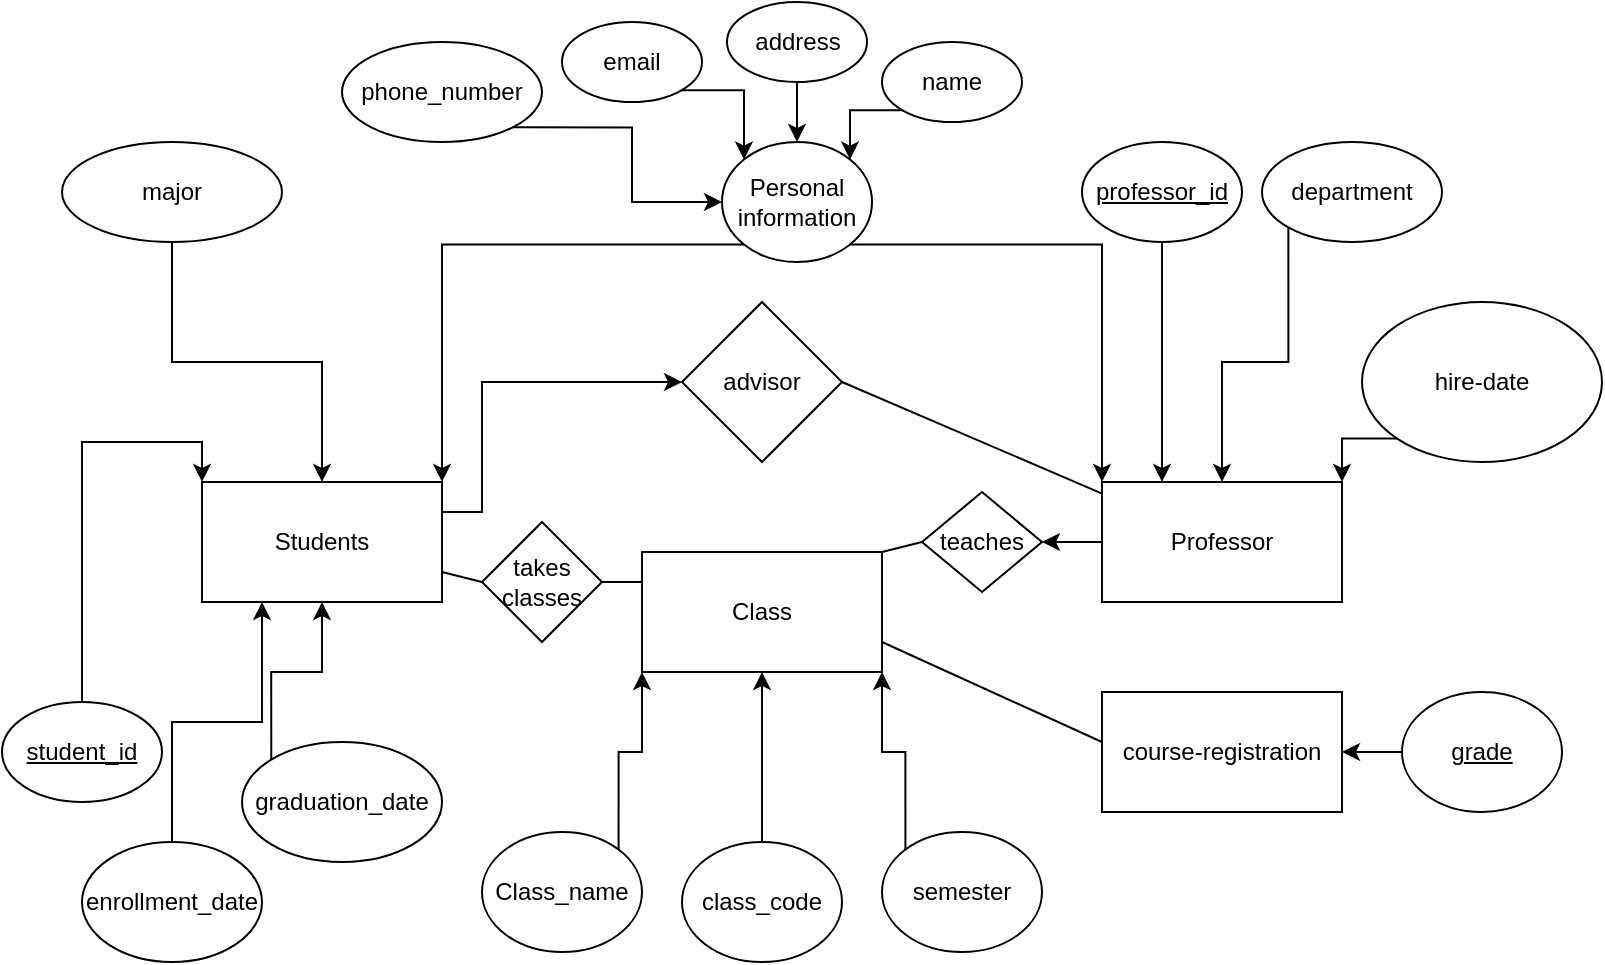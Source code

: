 <mxfile version="20.8.10" type="github" pages="2">
  <diagram name="1.1" id="h-GFLaBXhlOAgWrpycvO">
    <mxGraphModel dx="1247" dy="653" grid="1" gridSize="10" guides="1" tooltips="1" connect="1" arrows="1" fold="1" page="1" pageScale="1" pageWidth="827" pageHeight="1169" math="0" shadow="0">
      <root>
        <mxCell id="0" />
        <mxCell id="1" parent="0" />
        <mxCell id="IstX0PPnwnYMkfheeYzS-69" style="edgeStyle=orthogonalEdgeStyle;rounded=0;orthogonalLoop=1;jettySize=auto;html=1;exitX=1;exitY=0.25;exitDx=0;exitDy=0;entryX=0;entryY=0.5;entryDx=0;entryDy=0;" parent="1" source="IstX0PPnwnYMkfheeYzS-1" target="IstX0PPnwnYMkfheeYzS-68" edge="1">
          <mxGeometry relative="1" as="geometry">
            <Array as="points">
              <mxPoint x="240" y="285" />
              <mxPoint x="240" y="220" />
            </Array>
          </mxGeometry>
        </mxCell>
        <mxCell id="IstX0PPnwnYMkfheeYzS-1" value="Students" style="rounded=0;whiteSpace=wrap;html=1;" parent="1" vertex="1">
          <mxGeometry x="100" y="270" width="120" height="60" as="geometry" />
        </mxCell>
        <mxCell id="IstX0PPnwnYMkfheeYzS-52" style="edgeStyle=orthogonalEdgeStyle;rounded=0;orthogonalLoop=1;jettySize=auto;html=1;exitX=0;exitY=0.5;exitDx=0;exitDy=0;entryX=1;entryY=0.5;entryDx=0;entryDy=0;" parent="1" source="IstX0PPnwnYMkfheeYzS-2" target="IstX0PPnwnYMkfheeYzS-51" edge="1">
          <mxGeometry relative="1" as="geometry" />
        </mxCell>
        <mxCell id="IstX0PPnwnYMkfheeYzS-2" value="Professor" style="rounded=0;whiteSpace=wrap;html=1;" parent="1" vertex="1">
          <mxGeometry x="550" y="270" width="120" height="60" as="geometry" />
        </mxCell>
        <mxCell id="IstX0PPnwnYMkfheeYzS-3" value="Class" style="rounded=0;whiteSpace=wrap;html=1;" parent="1" vertex="1">
          <mxGeometry x="320" y="305" width="120" height="60" as="geometry" />
        </mxCell>
        <mxCell id="IstX0PPnwnYMkfheeYzS-28" style="edgeStyle=orthogonalEdgeStyle;rounded=0;orthogonalLoop=1;jettySize=auto;html=1;exitX=0.5;exitY=0;exitDx=0;exitDy=0;entryX=0;entryY=0;entryDx=0;entryDy=0;" parent="1" source="IstX0PPnwnYMkfheeYzS-4" target="IstX0PPnwnYMkfheeYzS-1" edge="1">
          <mxGeometry relative="1" as="geometry" />
        </mxCell>
        <mxCell id="IstX0PPnwnYMkfheeYzS-4" value="&lt;u&gt;student_id&lt;/u&gt;" style="ellipse;whiteSpace=wrap;html=1;" parent="1" vertex="1">
          <mxGeometry y="380" width="80" height="50" as="geometry" />
        </mxCell>
        <mxCell id="IstX0PPnwnYMkfheeYzS-35" style="edgeStyle=orthogonalEdgeStyle;rounded=0;orthogonalLoop=1;jettySize=auto;html=1;exitX=0;exitY=1;exitDx=0;exitDy=0;entryX=1;entryY=0;entryDx=0;entryDy=0;" parent="1" source="IstX0PPnwnYMkfheeYzS-5" target="IstX0PPnwnYMkfheeYzS-32" edge="1">
          <mxGeometry relative="1" as="geometry" />
        </mxCell>
        <mxCell id="IstX0PPnwnYMkfheeYzS-5" value="name" style="ellipse;whiteSpace=wrap;html=1;" parent="1" vertex="1">
          <mxGeometry x="440" y="50" width="70" height="40" as="geometry" />
        </mxCell>
        <mxCell id="IstX0PPnwnYMkfheeYzS-34" style="edgeStyle=orthogonalEdgeStyle;rounded=0;orthogonalLoop=1;jettySize=auto;html=1;exitX=0.5;exitY=1;exitDx=0;exitDy=0;entryX=0.5;entryY=0;entryDx=0;entryDy=0;" parent="1" source="IstX0PPnwnYMkfheeYzS-6" target="IstX0PPnwnYMkfheeYzS-32" edge="1">
          <mxGeometry relative="1" as="geometry" />
        </mxCell>
        <mxCell id="IstX0PPnwnYMkfheeYzS-6" value="address" style="ellipse;whiteSpace=wrap;html=1;" parent="1" vertex="1">
          <mxGeometry x="362.5" y="30" width="70" height="40" as="geometry" />
        </mxCell>
        <mxCell id="IstX0PPnwnYMkfheeYzS-33" style="edgeStyle=orthogonalEdgeStyle;rounded=0;orthogonalLoop=1;jettySize=auto;html=1;exitX=1;exitY=1;exitDx=0;exitDy=0;entryX=0;entryY=0;entryDx=0;entryDy=0;" parent="1" source="IstX0PPnwnYMkfheeYzS-7" target="IstX0PPnwnYMkfheeYzS-32" edge="1">
          <mxGeometry relative="1" as="geometry" />
        </mxCell>
        <mxCell id="IstX0PPnwnYMkfheeYzS-7" value="email" style="ellipse;whiteSpace=wrap;html=1;" parent="1" vertex="1">
          <mxGeometry x="280" y="40" width="70" height="40" as="geometry" />
        </mxCell>
        <mxCell id="IstX0PPnwnYMkfheeYzS-39" style="edgeStyle=orthogonalEdgeStyle;rounded=0;orthogonalLoop=1;jettySize=auto;html=1;exitX=1;exitY=1;exitDx=0;exitDy=0;entryX=0;entryY=0.5;entryDx=0;entryDy=0;" parent="1" source="IstX0PPnwnYMkfheeYzS-8" target="IstX0PPnwnYMkfheeYzS-32" edge="1">
          <mxGeometry relative="1" as="geometry" />
        </mxCell>
        <mxCell id="IstX0PPnwnYMkfheeYzS-8" value="phone_number" style="ellipse;whiteSpace=wrap;html=1;" parent="1" vertex="1">
          <mxGeometry x="170" y="50" width="100" height="50" as="geometry" />
        </mxCell>
        <mxCell id="IstX0PPnwnYMkfheeYzS-25" style="edgeStyle=orthogonalEdgeStyle;rounded=0;orthogonalLoop=1;jettySize=auto;html=1;exitX=0.5;exitY=1;exitDx=0;exitDy=0;entryX=0.5;entryY=0;entryDx=0;entryDy=0;" parent="1" source="IstX0PPnwnYMkfheeYzS-9" target="IstX0PPnwnYMkfheeYzS-1" edge="1">
          <mxGeometry relative="1" as="geometry" />
        </mxCell>
        <mxCell id="IstX0PPnwnYMkfheeYzS-9" value="major" style="ellipse;whiteSpace=wrap;html=1;" parent="1" vertex="1">
          <mxGeometry x="30" y="100" width="110" height="50" as="geometry" />
        </mxCell>
        <mxCell id="IstX0PPnwnYMkfheeYzS-29" style="edgeStyle=orthogonalEdgeStyle;rounded=0;orthogonalLoop=1;jettySize=auto;html=1;exitX=0.5;exitY=0;exitDx=0;exitDy=0;entryX=0.25;entryY=1;entryDx=0;entryDy=0;" parent="1" source="IstX0PPnwnYMkfheeYzS-10" target="IstX0PPnwnYMkfheeYzS-1" edge="1">
          <mxGeometry relative="1" as="geometry" />
        </mxCell>
        <mxCell id="IstX0PPnwnYMkfheeYzS-10" value="enrollment_date" style="ellipse;whiteSpace=wrap;html=1;" parent="1" vertex="1">
          <mxGeometry x="40" y="450" width="90" height="60" as="geometry" />
        </mxCell>
        <mxCell id="IstX0PPnwnYMkfheeYzS-30" style="edgeStyle=orthogonalEdgeStyle;rounded=0;orthogonalLoop=1;jettySize=auto;html=1;exitX=0;exitY=0;exitDx=0;exitDy=0;entryX=0.5;entryY=1;entryDx=0;entryDy=0;" parent="1" source="IstX0PPnwnYMkfheeYzS-11" target="IstX0PPnwnYMkfheeYzS-1" edge="1">
          <mxGeometry relative="1" as="geometry" />
        </mxCell>
        <mxCell id="IstX0PPnwnYMkfheeYzS-11" value="graduation_date" style="ellipse;whiteSpace=wrap;html=1;" parent="1" vertex="1">
          <mxGeometry x="120" y="400" width="100" height="60" as="geometry" />
        </mxCell>
        <mxCell id="IstX0PPnwnYMkfheeYzS-36" style="edgeStyle=orthogonalEdgeStyle;rounded=0;orthogonalLoop=1;jettySize=auto;html=1;exitX=0;exitY=1;exitDx=0;exitDy=0;entryX=1;entryY=0;entryDx=0;entryDy=0;" parent="1" source="IstX0PPnwnYMkfheeYzS-32" target="IstX0PPnwnYMkfheeYzS-1" edge="1">
          <mxGeometry relative="1" as="geometry" />
        </mxCell>
        <mxCell id="IstX0PPnwnYMkfheeYzS-38" style="edgeStyle=orthogonalEdgeStyle;rounded=0;orthogonalLoop=1;jettySize=auto;html=1;exitX=1;exitY=1;exitDx=0;exitDy=0;entryX=0;entryY=0;entryDx=0;entryDy=0;" parent="1" source="IstX0PPnwnYMkfheeYzS-32" target="IstX0PPnwnYMkfheeYzS-2" edge="1">
          <mxGeometry relative="1" as="geometry">
            <Array as="points">
              <mxPoint x="550" y="151" />
            </Array>
          </mxGeometry>
        </mxCell>
        <mxCell id="IstX0PPnwnYMkfheeYzS-32" value="Personal information" style="ellipse;whiteSpace=wrap;html=1;" parent="1" vertex="1">
          <mxGeometry x="360" y="100" width="75" height="60" as="geometry" />
        </mxCell>
        <mxCell id="IstX0PPnwnYMkfheeYzS-46" style="edgeStyle=orthogonalEdgeStyle;rounded=0;orthogonalLoop=1;jettySize=auto;html=1;exitX=1;exitY=0;exitDx=0;exitDy=0;entryX=0;entryY=1;entryDx=0;entryDy=0;" parent="1" source="IstX0PPnwnYMkfheeYzS-43" target="IstX0PPnwnYMkfheeYzS-3" edge="1">
          <mxGeometry relative="1" as="geometry" />
        </mxCell>
        <mxCell id="IstX0PPnwnYMkfheeYzS-43" value="Class_name" style="ellipse;whiteSpace=wrap;html=1;" parent="1" vertex="1">
          <mxGeometry x="240" y="445" width="80" height="60" as="geometry" />
        </mxCell>
        <mxCell id="IstX0PPnwnYMkfheeYzS-48" style="edgeStyle=orthogonalEdgeStyle;rounded=0;orthogonalLoop=1;jettySize=auto;html=1;exitX=0.5;exitY=0;exitDx=0;exitDy=0;entryX=0.5;entryY=1;entryDx=0;entryDy=0;" parent="1" source="IstX0PPnwnYMkfheeYzS-44" target="IstX0PPnwnYMkfheeYzS-3" edge="1">
          <mxGeometry relative="1" as="geometry" />
        </mxCell>
        <mxCell id="IstX0PPnwnYMkfheeYzS-44" value="class_code" style="ellipse;whiteSpace=wrap;html=1;" parent="1" vertex="1">
          <mxGeometry x="340" y="450" width="80" height="60" as="geometry" />
        </mxCell>
        <mxCell id="IstX0PPnwnYMkfheeYzS-47" style="edgeStyle=orthogonalEdgeStyle;rounded=0;orthogonalLoop=1;jettySize=auto;html=1;exitX=0;exitY=0;exitDx=0;exitDy=0;entryX=1;entryY=1;entryDx=0;entryDy=0;" parent="1" source="IstX0PPnwnYMkfheeYzS-45" target="IstX0PPnwnYMkfheeYzS-3" edge="1">
          <mxGeometry relative="1" as="geometry" />
        </mxCell>
        <mxCell id="IstX0PPnwnYMkfheeYzS-45" value="semester" style="ellipse;whiteSpace=wrap;html=1;" parent="1" vertex="1">
          <mxGeometry x="440" y="445" width="80" height="60" as="geometry" />
        </mxCell>
        <mxCell id="IstX0PPnwnYMkfheeYzS-49" value="takes classes" style="rhombus;whiteSpace=wrap;html=1;" parent="1" vertex="1">
          <mxGeometry x="240" y="290" width="60" height="60" as="geometry" />
        </mxCell>
        <mxCell id="IstX0PPnwnYMkfheeYzS-58" style="edgeStyle=orthogonalEdgeStyle;rounded=0;orthogonalLoop=1;jettySize=auto;html=1;exitX=0.5;exitY=1;exitDx=0;exitDy=0;entryX=0.25;entryY=0;entryDx=0;entryDy=0;" parent="1" source="IstX0PPnwnYMkfheeYzS-50" target="IstX0PPnwnYMkfheeYzS-2" edge="1">
          <mxGeometry relative="1" as="geometry" />
        </mxCell>
        <mxCell id="IstX0PPnwnYMkfheeYzS-50" value="&lt;u&gt;professor_id&lt;/u&gt;" style="ellipse;whiteSpace=wrap;html=1;" parent="1" vertex="1">
          <mxGeometry x="540" y="100" width="80" height="50" as="geometry" />
        </mxCell>
        <mxCell id="IstX0PPnwnYMkfheeYzS-51" value="teaches" style="rhombus;whiteSpace=wrap;html=1;" parent="1" vertex="1">
          <mxGeometry x="460" y="275" width="60" height="50" as="geometry" />
        </mxCell>
        <mxCell id="IstX0PPnwnYMkfheeYzS-55" value="" style="endArrow=none;html=1;rounded=0;entryX=0;entryY=0.5;entryDx=0;entryDy=0;exitX=1;exitY=0;exitDx=0;exitDy=0;" parent="1" source="IstX0PPnwnYMkfheeYzS-3" target="IstX0PPnwnYMkfheeYzS-51" edge="1">
          <mxGeometry width="50" height="50" relative="1" as="geometry">
            <mxPoint x="330" y="300" as="sourcePoint" />
            <mxPoint x="380" y="250" as="targetPoint" />
          </mxGeometry>
        </mxCell>
        <mxCell id="IstX0PPnwnYMkfheeYzS-56" value="" style="endArrow=none;html=1;rounded=0;entryX=1;entryY=0.5;entryDx=0;entryDy=0;exitX=0;exitY=0.25;exitDx=0;exitDy=0;" parent="1" source="IstX0PPnwnYMkfheeYzS-3" target="IstX0PPnwnYMkfheeYzS-49" edge="1">
          <mxGeometry width="50" height="50" relative="1" as="geometry">
            <mxPoint x="330" y="300" as="sourcePoint" />
            <mxPoint x="380" y="250" as="targetPoint" />
          </mxGeometry>
        </mxCell>
        <mxCell id="IstX0PPnwnYMkfheeYzS-57" value="" style="endArrow=none;html=1;rounded=0;exitX=1;exitY=0.75;exitDx=0;exitDy=0;entryX=0;entryY=0.5;entryDx=0;entryDy=0;" parent="1" source="IstX0PPnwnYMkfheeYzS-1" target="IstX0PPnwnYMkfheeYzS-49" edge="1">
          <mxGeometry width="50" height="50" relative="1" as="geometry">
            <mxPoint x="330" y="300" as="sourcePoint" />
            <mxPoint x="380" y="250" as="targetPoint" />
          </mxGeometry>
        </mxCell>
        <mxCell id="IstX0PPnwnYMkfheeYzS-60" style="edgeStyle=orthogonalEdgeStyle;rounded=0;orthogonalLoop=1;jettySize=auto;html=1;exitX=0;exitY=1;exitDx=0;exitDy=0;entryX=0.5;entryY=0;entryDx=0;entryDy=0;" parent="1" source="IstX0PPnwnYMkfheeYzS-59" target="IstX0PPnwnYMkfheeYzS-2" edge="1">
          <mxGeometry relative="1" as="geometry" />
        </mxCell>
        <mxCell id="IstX0PPnwnYMkfheeYzS-59" value="department" style="ellipse;whiteSpace=wrap;html=1;" parent="1" vertex="1">
          <mxGeometry x="630" y="100" width="90" height="50" as="geometry" />
        </mxCell>
        <mxCell id="IstX0PPnwnYMkfheeYzS-62" style="edgeStyle=orthogonalEdgeStyle;rounded=0;orthogonalLoop=1;jettySize=auto;html=1;exitX=0;exitY=1;exitDx=0;exitDy=0;entryX=1;entryY=0;entryDx=0;entryDy=0;" parent="1" source="IstX0PPnwnYMkfheeYzS-61" target="IstX0PPnwnYMkfheeYzS-2" edge="1">
          <mxGeometry relative="1" as="geometry" />
        </mxCell>
        <mxCell id="IstX0PPnwnYMkfheeYzS-61" value="hire-date" style="ellipse;whiteSpace=wrap;html=1;" parent="1" vertex="1">
          <mxGeometry x="680" y="180" width="120" height="80" as="geometry" />
        </mxCell>
        <mxCell id="IstX0PPnwnYMkfheeYzS-63" value="course-registration" style="rounded=0;whiteSpace=wrap;html=1;" parent="1" vertex="1">
          <mxGeometry x="550" y="375" width="120" height="60" as="geometry" />
        </mxCell>
        <mxCell id="IstX0PPnwnYMkfheeYzS-65" style="edgeStyle=orthogonalEdgeStyle;rounded=0;orthogonalLoop=1;jettySize=auto;html=1;exitX=0;exitY=0.5;exitDx=0;exitDy=0;entryX=1;entryY=0.5;entryDx=0;entryDy=0;" parent="1" source="IstX0PPnwnYMkfheeYzS-64" target="IstX0PPnwnYMkfheeYzS-63" edge="1">
          <mxGeometry relative="1" as="geometry" />
        </mxCell>
        <mxCell id="IstX0PPnwnYMkfheeYzS-64" value="&lt;u&gt;grade&lt;/u&gt;" style="ellipse;whiteSpace=wrap;html=1;" parent="1" vertex="1">
          <mxGeometry x="700" y="375" width="80" height="60" as="geometry" />
        </mxCell>
        <mxCell id="IstX0PPnwnYMkfheeYzS-68" value="advisor" style="rhombus;whiteSpace=wrap;html=1;" parent="1" vertex="1">
          <mxGeometry x="340" y="180" width="80" height="80" as="geometry" />
        </mxCell>
        <mxCell id="IstX0PPnwnYMkfheeYzS-70" value="" style="endArrow=none;html=1;rounded=0;entryX=0.003;entryY=0.099;entryDx=0;entryDy=0;entryPerimeter=0;exitX=1;exitY=0.5;exitDx=0;exitDy=0;" parent="1" source="IstX0PPnwnYMkfheeYzS-68" target="IstX0PPnwnYMkfheeYzS-2" edge="1">
          <mxGeometry width="50" height="50" relative="1" as="geometry">
            <mxPoint x="360" y="280" as="sourcePoint" />
            <mxPoint x="410" y="230" as="targetPoint" />
          </mxGeometry>
        </mxCell>
        <mxCell id="IstX0PPnwnYMkfheeYzS-78" value="" style="endArrow=none;html=1;rounded=0;" parent="1" edge="1">
          <mxGeometry width="50" height="50" relative="1" as="geometry">
            <mxPoint x="440" y="350" as="sourcePoint" />
            <mxPoint x="550" y="400" as="targetPoint" />
          </mxGeometry>
        </mxCell>
      </root>
    </mxGraphModel>
  </diagram>
  <diagram id="51O6MfLNhVXTaINxnJGf" name="1.2">
    <mxGraphModel dx="1122" dy="588" grid="1" gridSize="10" guides="1" tooltips="1" connect="1" arrows="1" fold="1" page="1" pageScale="1" pageWidth="827" pageHeight="1169" math="0" shadow="0">
      <root>
        <mxCell id="0" />
        <mxCell id="1" parent="0" />
        <mxCell id="9yy-Zje3Fe9LlYYxZARG-1" value="patient" style="rounded=0;whiteSpace=wrap;html=1;labelBackgroundColor=none;fillColor=#5D7F99;strokeColor=#D0CEE2;fontColor=#1A1A1A;" vertex="1" parent="1">
          <mxGeometry x="90" y="430" width="120" height="60" as="geometry" />
        </mxCell>
        <mxCell id="9yy-Zje3Fe9LlYYxZARG-2" value="Doctor" style="rounded=0;whiteSpace=wrap;html=1;labelBackgroundColor=none;fillColor=#5D7F99;strokeColor=#D0CEE2;fontColor=#1A1A1A;" vertex="1" parent="1">
          <mxGeometry x="560" y="430" width="120" height="60" as="geometry" />
        </mxCell>
        <mxCell id="9yy-Zje3Fe9LlYYxZARG-3" value="Appointment" style="rounded=0;whiteSpace=wrap;html=1;labelBackgroundColor=none;fillColor=#5D7F99;strokeColor=#D0CEE2;fontColor=#1A1A1A;" vertex="1" parent="1">
          <mxGeometry x="330" y="310" width="120" height="60" as="geometry" />
        </mxCell>
        <mxCell id="9yy-Zje3Fe9LlYYxZARG-4" value="Medical test" style="rounded=0;whiteSpace=wrap;html=1;labelBackgroundColor=none;fillColor=#5D7F99;strokeColor=#D0CEE2;fontColor=#1A1A1A;" vertex="1" parent="1">
          <mxGeometry x="140" y="180" width="120" height="60" as="geometry" />
        </mxCell>
        <mxCell id="9yy-Zje3Fe9LlYYxZARG-5" value="Test Result" style="rounded=0;whiteSpace=wrap;html=1;labelBackgroundColor=none;fillColor=#5D7F99;strokeColor=#D0CEE2;fontColor=#1A1A1A;" vertex="1" parent="1">
          <mxGeometry x="140" y="60" width="120" height="60" as="geometry" />
        </mxCell>
        <mxCell id="EaItLEGWwIb7BmEaD7YD-8" value="" style="edgeStyle=orthogonalEdgeStyle;rounded=0;orthogonalLoop=1;jettySize=auto;html=1;strokeColor=#736CA8;fontColor=#1A1A1A;entryX=0.5;entryY=0;entryDx=0;entryDy=0;" edge="1" parent="1" source="9yy-Zje3Fe9LlYYxZARG-6" target="9yy-Zje3Fe9LlYYxZARG-3">
          <mxGeometry relative="1" as="geometry">
            <mxPoint x="390" y="200" as="targetPoint" />
          </mxGeometry>
        </mxCell>
        <mxCell id="9yy-Zje3Fe9LlYYxZARG-6" value="Prescription" style="rounded=0;whiteSpace=wrap;html=1;labelBackgroundColor=none;fillColor=#5D7F99;strokeColor=#D0CEE2;fontColor=#1A1A1A;" vertex="1" parent="1">
          <mxGeometry x="330" y="180" width="120" height="60" as="geometry" />
        </mxCell>
        <mxCell id="EaItLEGWwIb7BmEaD7YD-5" style="edgeStyle=orthogonalEdgeStyle;rounded=0;orthogonalLoop=1;jettySize=auto;html=1;exitX=0;exitY=0.5;exitDx=0;exitDy=0;entryX=1;entryY=0.5;entryDx=0;entryDy=0;strokeColor=#736CA8;fontColor=#1A1A1A;" edge="1" parent="1" source="9yy-Zje3Fe9LlYYxZARG-7" target="9yy-Zje3Fe9LlYYxZARG-1">
          <mxGeometry relative="1" as="geometry" />
        </mxCell>
        <mxCell id="EaItLEGWwIb7BmEaD7YD-6" style="edgeStyle=orthogonalEdgeStyle;rounded=0;orthogonalLoop=1;jettySize=auto;html=1;exitX=1;exitY=0.5;exitDx=0;exitDy=0;entryX=0;entryY=0.5;entryDx=0;entryDy=0;strokeColor=#736CA8;fontColor=#1A1A1A;" edge="1" parent="1" source="9yy-Zje3Fe9LlYYxZARG-7" target="9yy-Zje3Fe9LlYYxZARG-2">
          <mxGeometry relative="1" as="geometry" />
        </mxCell>
        <mxCell id="9yy-Zje3Fe9LlYYxZARG-7" value="appointments" style="rhombus;whiteSpace=wrap;html=1;labelBackgroundColor=none;fillColor=#5D7F99;strokeColor=#D0CEE2;fontColor=#1A1A1A;" vertex="1" parent="1">
          <mxGeometry x="350" y="420" width="80" height="80" as="geometry" />
        </mxCell>
        <mxCell id="EaItLEGWwIb7BmEaD7YD-4" value="" style="endArrow=none;html=1;rounded=0;strokeColor=#736CA8;fontColor=#1A1A1A;exitX=0.5;exitY=0;exitDx=0;exitDy=0;entryX=0.5;entryY=1;entryDx=0;entryDy=0;" edge="1" parent="1" source="9yy-Zje3Fe9LlYYxZARG-7" target="9yy-Zje3Fe9LlYYxZARG-3">
          <mxGeometry width="50" height="50" relative="1" as="geometry">
            <mxPoint x="510" y="320" as="sourcePoint" />
            <mxPoint x="560" y="270" as="targetPoint" />
          </mxGeometry>
        </mxCell>
        <mxCell id="EaItLEGWwIb7BmEaD7YD-13" value="" style="endArrow=classic;html=1;rounded=0;strokeColor=#736CA8;fontColor=#1A1A1A;exitX=0.5;exitY=1;exitDx=0;exitDy=0;entryX=0;entryY=0.5;entryDx=0;entryDy=0;" edge="1" parent="1" source="9yy-Zje3Fe9LlYYxZARG-4" target="9yy-Zje3Fe9LlYYxZARG-3">
          <mxGeometry width="50" height="50" relative="1" as="geometry">
            <mxPoint x="510" y="320" as="sourcePoint" />
            <mxPoint x="200" y="300" as="targetPoint" />
          </mxGeometry>
        </mxCell>
        <mxCell id="EaItLEGWwIb7BmEaD7YD-14" value="" style="endArrow=classic;html=1;rounded=0;strokeColor=#736CA8;fontColor=#1A1A1A;exitX=0.5;exitY=0;exitDx=0;exitDy=0;entryX=0.5;entryY=1;entryDx=0;entryDy=0;" edge="1" parent="1" source="9yy-Zje3Fe9LlYYxZARG-4" target="9yy-Zje3Fe9LlYYxZARG-5">
          <mxGeometry width="50" height="50" relative="1" as="geometry">
            <mxPoint x="510" y="320" as="sourcePoint" />
            <mxPoint x="560" y="270" as="targetPoint" />
          </mxGeometry>
        </mxCell>
      </root>
    </mxGraphModel>
  </diagram>
</mxfile>
